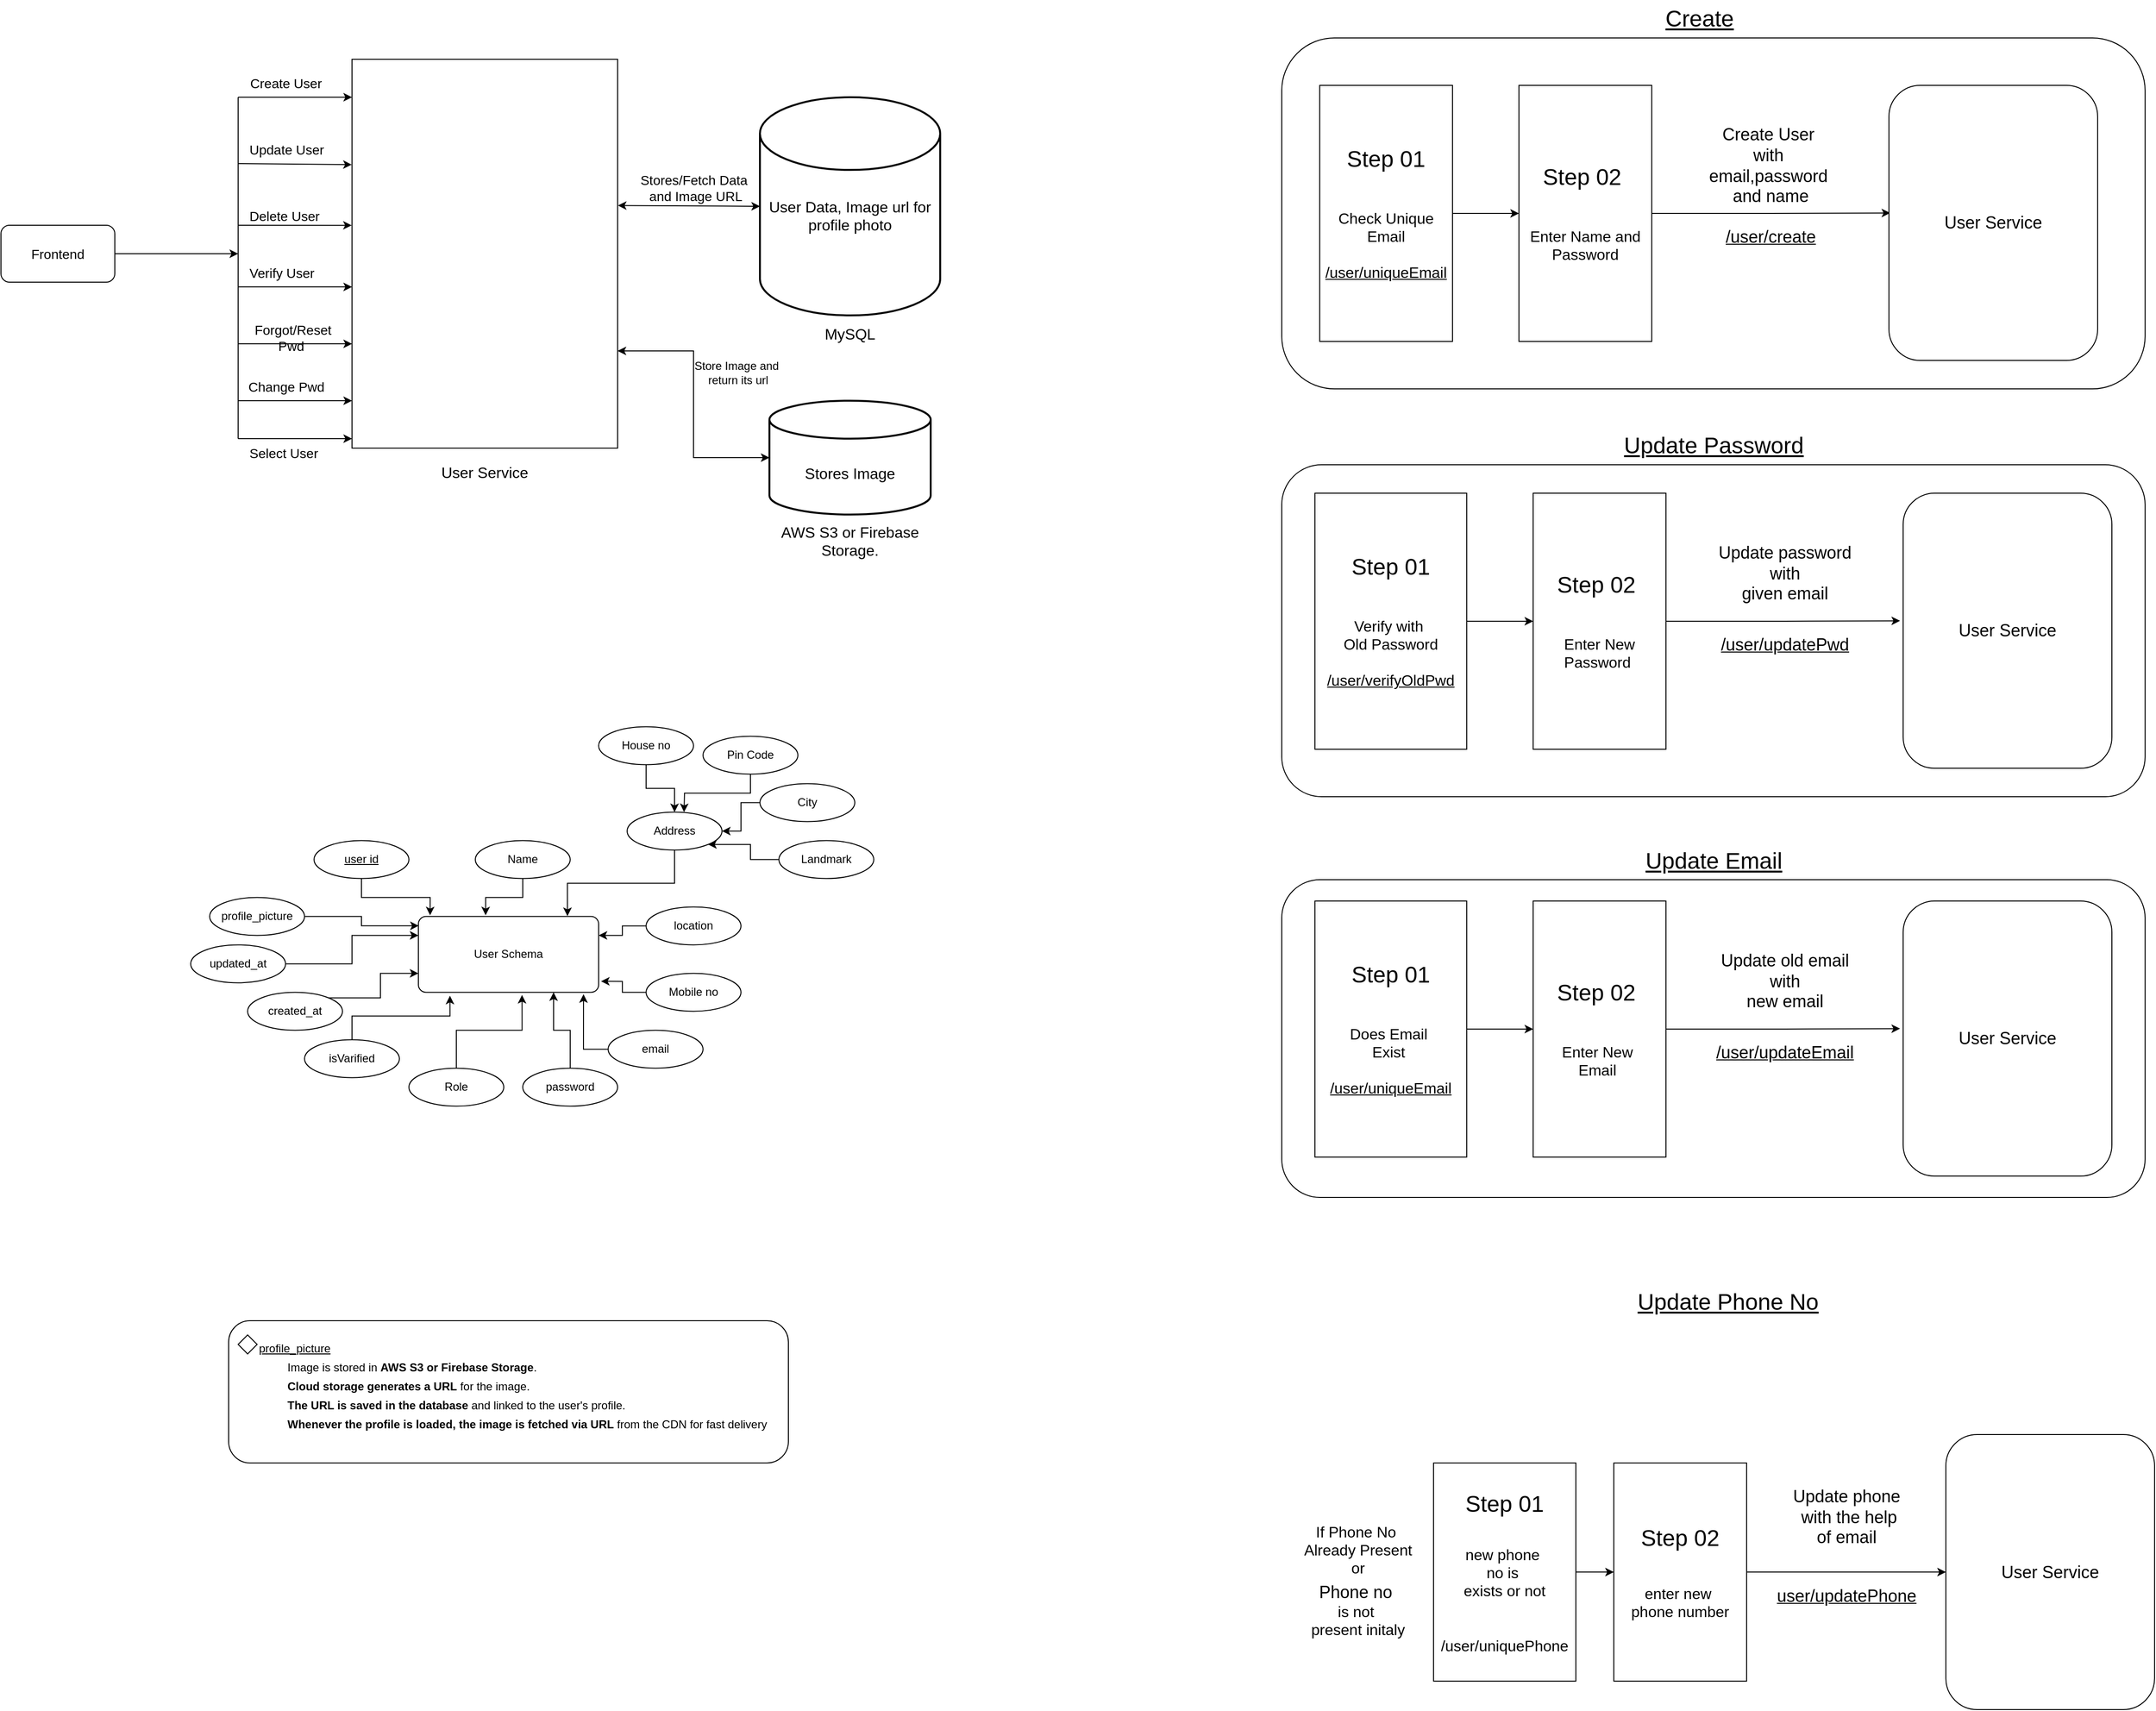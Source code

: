 <mxfile version="26.0.13">
  <diagram name="Page-1" id="o4gwaQnruwS_fug0mnDS">
    <mxGraphModel dx="2885" dy="3558" grid="1" gridSize="10" guides="1" tooltips="1" connect="1" arrows="1" fold="1" page="0" pageScale="1" pageWidth="1000" pageHeight="1169" background="#ffffff" math="0" shadow="0">
      <root>
        <mxCell id="0" />
        <mxCell id="1" parent="0" />
        <mxCell id="T8mHG3b7tJwAanFSALW9-45" value="&lt;div&gt;&lt;br&gt;&lt;/div&gt;&lt;div&gt;&lt;br&gt;&lt;/div&gt;&lt;div&gt;&lt;br&gt;&lt;/div&gt;&lt;div&gt;&lt;br&gt;&lt;/div&gt;&lt;div&gt;&lt;br&gt;&lt;/div&gt;&lt;div&gt;&lt;br&gt;&lt;/div&gt;&lt;div&gt;&lt;br&gt;&lt;/div&gt;&lt;div&gt;&lt;br&gt;&lt;/div&gt;&lt;div&gt;&lt;br&gt;&lt;/div&gt;&lt;div&gt;&lt;br&gt;&lt;/div&gt;&lt;div&gt;&lt;br&gt;&lt;/div&gt;&lt;div&gt;&lt;br&gt;&lt;/div&gt;&lt;div&gt;&lt;br&gt;&lt;/div&gt;&lt;div&gt;&lt;br&gt;&lt;/div&gt;&lt;div&gt;&lt;br&gt;&lt;/div&gt;&lt;div&gt;&lt;br&gt;&lt;/div&gt;&lt;div&gt;&lt;br&gt;&lt;/div&gt;&lt;div&gt;&lt;br&gt;&lt;/div&gt;&lt;div&gt;&lt;br&gt;&lt;/div&gt;&lt;div&gt;&lt;br&gt;&lt;/div&gt;&lt;div&gt;&lt;br&gt;&lt;/div&gt;&lt;div&gt;&lt;br&gt;&lt;/div&gt;&lt;div&gt;&lt;br&gt;&lt;/div&gt;&lt;div&gt;&lt;br&gt;&lt;/div&gt;&lt;div&gt;&lt;br&gt;&lt;/div&gt;&lt;div&gt;&lt;br&gt;&lt;/div&gt;&lt;div&gt;&lt;br&gt;&lt;/div&gt;&lt;div&gt;&lt;br&gt;&lt;/div&gt;&lt;div&gt;&lt;br&gt;&lt;/div&gt;&lt;div&gt;&lt;br&gt;&lt;/div&gt;&lt;div&gt;&lt;br&gt;&lt;/div&gt;&lt;div&gt;&lt;br&gt;&lt;/div&gt;&lt;div&gt;&lt;font size=&quot;3&quot;&gt;User Service&lt;/font&gt;&lt;/div&gt;" style="rounded=0;whiteSpace=wrap;html=1;" parent="1" vertex="1">
          <mxGeometry x="-970" y="-2467.5" width="280" height="410" as="geometry" />
        </mxCell>
        <mxCell id="T8mHG3b7tJwAanFSALW9-46" value="&lt;div&gt;&lt;font size=&quot;3&quot;&gt;&lt;br&gt;&lt;/font&gt;&lt;/div&gt;&lt;font size=&quot;3&quot;&gt;&lt;div&gt;&lt;font size=&quot;3&quot;&gt;&lt;br&gt;&lt;/font&gt;&lt;/div&gt;&lt;div&gt;&lt;font size=&quot;3&quot;&gt;&lt;br&gt;&lt;/font&gt;&lt;/div&gt;&lt;div&gt;&lt;font size=&quot;3&quot;&gt;&lt;br&gt;&lt;/font&gt;&lt;/div&gt;&lt;div&gt;&lt;font size=&quot;3&quot;&gt;&lt;br&gt;&lt;/font&gt;&lt;/div&gt;&lt;div&gt;&lt;font size=&quot;3&quot;&gt;&lt;br&gt;&lt;/font&gt;&lt;/div&gt;&lt;div&gt;&lt;br&gt;&lt;/div&gt;&lt;div&gt;User Data,&amp;nbsp;&lt;span style=&quot;background-color: transparent; color: light-dark(rgb(0, 0, 0), rgb(255, 255, 255));&quot;&gt;Image url for profile photo&lt;/span&gt;&lt;/div&gt;&lt;div&gt;&lt;font size=&quot;3&quot;&gt;&lt;br&gt;&lt;/font&gt;&lt;/div&gt;&lt;div&gt;&lt;font size=&quot;3&quot;&gt;&lt;br&gt;&lt;/font&gt;&lt;/div&gt;&lt;div&gt;&lt;font size=&quot;3&quot;&gt;&lt;br&gt;&lt;/font&gt;&lt;/div&gt;&lt;div&gt;&lt;font size=&quot;3&quot;&gt;&lt;br&gt;&lt;/font&gt;&lt;/div&gt;&lt;div&gt;&lt;font size=&quot;3&quot;&gt;&lt;br&gt;&lt;/font&gt;&lt;/div&gt;&lt;div&gt;&lt;span style=&quot;background-color: transparent; color: light-dark(rgb(0, 0, 0), rgb(255, 255, 255));&quot;&gt;MySQL&lt;/span&gt;&lt;/div&gt;&lt;/font&gt;" style="strokeWidth=2;html=1;shape=mxgraph.flowchart.database;whiteSpace=wrap;" parent="1" vertex="1">
          <mxGeometry x="-540" y="-2427.5" width="190" height="230" as="geometry" />
        </mxCell>
        <mxCell id="T8mHG3b7tJwAanFSALW9-47" value="" style="endArrow=classic;startArrow=classic;html=1;rounded=0;entryX=0;entryY=0.5;entryDx=0;entryDy=0;entryPerimeter=0;exitX=1.001;exitY=0.376;exitDx=0;exitDy=0;exitPerimeter=0;" parent="1" source="T8mHG3b7tJwAanFSALW9-45" target="T8mHG3b7tJwAanFSALW9-46" edge="1">
          <mxGeometry width="50" height="50" relative="1" as="geometry">
            <mxPoint x="-737" y="-2312.5" as="sourcePoint" />
            <mxPoint x="-570" y="-2137.5" as="targetPoint" />
          </mxGeometry>
        </mxCell>
        <mxCell id="T8mHG3b7tJwAanFSALW9-48" value="User Schema" style="rounded=1;arcSize=10;whiteSpace=wrap;html=1;align=center;" parent="1" vertex="1">
          <mxGeometry x="-900" y="-1563.75" width="190" height="80" as="geometry" />
        </mxCell>
        <mxCell id="T8mHG3b7tJwAanFSALW9-50" style="edgeStyle=orthogonalEdgeStyle;rounded=0;orthogonalLoop=1;jettySize=auto;html=1;exitX=0.5;exitY=1;exitDx=0;exitDy=0;entryX=0.065;entryY=-0.015;entryDx=0;entryDy=0;entryPerimeter=0;" parent="1" source="T8mHG3b7tJwAanFSALW9-49" target="T8mHG3b7tJwAanFSALW9-48" edge="1">
          <mxGeometry relative="1" as="geometry" />
        </mxCell>
        <mxCell id="T8mHG3b7tJwAanFSALW9-49" value="&lt;u&gt;user id&lt;/u&gt;" style="ellipse;whiteSpace=wrap;html=1;align=center;" parent="1" vertex="1">
          <mxGeometry x="-1010" y="-1643.75" width="100" height="40" as="geometry" />
        </mxCell>
        <mxCell id="T8mHG3b7tJwAanFSALW9-52" value="Name" style="ellipse;whiteSpace=wrap;html=1;align=center;" parent="1" vertex="1">
          <mxGeometry x="-840" y="-1643.75" width="100" height="40" as="geometry" />
        </mxCell>
        <mxCell id="T8mHG3b7tJwAanFSALW9-53" style="edgeStyle=orthogonalEdgeStyle;rounded=0;orthogonalLoop=1;jettySize=auto;html=1;exitX=0.5;exitY=1;exitDx=0;exitDy=0;entryX=0.373;entryY=-0.015;entryDx=0;entryDy=0;entryPerimeter=0;" parent="1" source="T8mHG3b7tJwAanFSALW9-52" target="T8mHG3b7tJwAanFSALW9-48" edge="1">
          <mxGeometry relative="1" as="geometry" />
        </mxCell>
        <mxCell id="T8mHG3b7tJwAanFSALW9-54" value="Address" style="ellipse;whiteSpace=wrap;html=1;align=center;" parent="1" vertex="1">
          <mxGeometry x="-680" y="-1673.75" width="100" height="40" as="geometry" />
        </mxCell>
        <mxCell id="T8mHG3b7tJwAanFSALW9-55" value="Mobile no" style="ellipse;whiteSpace=wrap;html=1;align=center;" parent="1" vertex="1">
          <mxGeometry x="-660" y="-1503.75" width="100" height="40" as="geometry" />
        </mxCell>
        <mxCell id="T8mHG3b7tJwAanFSALW9-62" style="edgeStyle=orthogonalEdgeStyle;rounded=0;orthogonalLoop=1;jettySize=auto;html=1;exitX=0;exitY=0.5;exitDx=0;exitDy=0;entryX=1;entryY=0.25;entryDx=0;entryDy=0;" parent="1" source="T8mHG3b7tJwAanFSALW9-56" target="T8mHG3b7tJwAanFSALW9-48" edge="1">
          <mxGeometry relative="1" as="geometry" />
        </mxCell>
        <mxCell id="T8mHG3b7tJwAanFSALW9-56" value="location" style="ellipse;whiteSpace=wrap;html=1;align=center;" parent="1" vertex="1">
          <mxGeometry x="-660" y="-1573.75" width="100" height="40" as="geometry" />
        </mxCell>
        <mxCell id="T8mHG3b7tJwAanFSALW9-64" style="edgeStyle=orthogonalEdgeStyle;rounded=0;orthogonalLoop=1;jettySize=auto;html=1;exitX=0.5;exitY=1;exitDx=0;exitDy=0;entryX=0.5;entryY=0;entryDx=0;entryDy=0;" parent="1" source="T8mHG3b7tJwAanFSALW9-57" target="T8mHG3b7tJwAanFSALW9-54" edge="1">
          <mxGeometry relative="1" as="geometry" />
        </mxCell>
        <mxCell id="T8mHG3b7tJwAanFSALW9-57" value="House no" style="ellipse;whiteSpace=wrap;html=1;align=center;" parent="1" vertex="1">
          <mxGeometry x="-710" y="-1763.75" width="100" height="40" as="geometry" />
        </mxCell>
        <mxCell id="T8mHG3b7tJwAanFSALW9-65" style="edgeStyle=orthogonalEdgeStyle;rounded=0;orthogonalLoop=1;jettySize=auto;html=1;exitX=0.5;exitY=1;exitDx=0;exitDy=0;" parent="1" source="T8mHG3b7tJwAanFSALW9-58" edge="1">
          <mxGeometry relative="1" as="geometry">
            <mxPoint x="-620" y="-1673.75" as="targetPoint" />
          </mxGeometry>
        </mxCell>
        <mxCell id="T8mHG3b7tJwAanFSALW9-58" value="Pin Code" style="ellipse;whiteSpace=wrap;html=1;align=center;" parent="1" vertex="1">
          <mxGeometry x="-600" y="-1753.75" width="100" height="40" as="geometry" />
        </mxCell>
        <mxCell id="T8mHG3b7tJwAanFSALW9-68" style="edgeStyle=orthogonalEdgeStyle;rounded=0;orthogonalLoop=1;jettySize=auto;html=1;exitX=0;exitY=0.5;exitDx=0;exitDy=0;entryX=1;entryY=0.5;entryDx=0;entryDy=0;" parent="1" source="T8mHG3b7tJwAanFSALW9-59" target="T8mHG3b7tJwAanFSALW9-54" edge="1">
          <mxGeometry relative="1" as="geometry" />
        </mxCell>
        <mxCell id="T8mHG3b7tJwAanFSALW9-59" value="City" style="ellipse;whiteSpace=wrap;html=1;align=center;" parent="1" vertex="1">
          <mxGeometry x="-540" y="-1703.75" width="100" height="40" as="geometry" />
        </mxCell>
        <mxCell id="T8mHG3b7tJwAanFSALW9-69" style="edgeStyle=orthogonalEdgeStyle;rounded=0;orthogonalLoop=1;jettySize=auto;html=1;exitX=0;exitY=0.5;exitDx=0;exitDy=0;entryX=1;entryY=1;entryDx=0;entryDy=0;" parent="1" source="T8mHG3b7tJwAanFSALW9-60" target="T8mHG3b7tJwAanFSALW9-54" edge="1">
          <mxGeometry relative="1" as="geometry" />
        </mxCell>
        <mxCell id="T8mHG3b7tJwAanFSALW9-60" value="Landm&lt;span style=&quot;background-color: transparent; color: light-dark(rgb(0, 0, 0), rgb(255, 255, 255));&quot;&gt;ark&lt;/span&gt;" style="ellipse;whiteSpace=wrap;html=1;align=center;" parent="1" vertex="1">
          <mxGeometry x="-520" y="-1643.75" width="100" height="40" as="geometry" />
        </mxCell>
        <mxCell id="T8mHG3b7tJwAanFSALW9-61" style="edgeStyle=orthogonalEdgeStyle;rounded=0;orthogonalLoop=1;jettySize=auto;html=1;exitX=0.5;exitY=1;exitDx=0;exitDy=0;entryX=0.827;entryY=-0.005;entryDx=0;entryDy=0;entryPerimeter=0;" parent="1" source="T8mHG3b7tJwAanFSALW9-54" target="T8mHG3b7tJwAanFSALW9-48" edge="1">
          <mxGeometry relative="1" as="geometry" />
        </mxCell>
        <mxCell id="T8mHG3b7tJwAanFSALW9-63" style="edgeStyle=orthogonalEdgeStyle;rounded=0;orthogonalLoop=1;jettySize=auto;html=1;exitX=0;exitY=0.5;exitDx=0;exitDy=0;entryX=1.013;entryY=0.855;entryDx=0;entryDy=0;entryPerimeter=0;" parent="1" source="T8mHG3b7tJwAanFSALW9-55" target="T8mHG3b7tJwAanFSALW9-48" edge="1">
          <mxGeometry relative="1" as="geometry" />
        </mxCell>
        <mxCell id="T8mHG3b7tJwAanFSALW9-70" value="email" style="ellipse;whiteSpace=wrap;html=1;align=center;" parent="1" vertex="1">
          <mxGeometry x="-700" y="-1443.75" width="100" height="40" as="geometry" />
        </mxCell>
        <mxCell id="T8mHG3b7tJwAanFSALW9-78" style="edgeStyle=orthogonalEdgeStyle;rounded=0;orthogonalLoop=1;jettySize=auto;html=1;exitX=0.5;exitY=0;exitDx=0;exitDy=0;entryX=0.75;entryY=1;entryDx=0;entryDy=0;" parent="1" source="T8mHG3b7tJwAanFSALW9-71" target="T8mHG3b7tJwAanFSALW9-48" edge="1">
          <mxGeometry relative="1" as="geometry" />
        </mxCell>
        <mxCell id="T8mHG3b7tJwAanFSALW9-71" value="password" style="ellipse;whiteSpace=wrap;html=1;align=center;" parent="1" vertex="1">
          <mxGeometry x="-790" y="-1403.75" width="100" height="40" as="geometry" />
        </mxCell>
        <mxCell id="T8mHG3b7tJwAanFSALW9-72" value="Role" style="ellipse;whiteSpace=wrap;html=1;align=center;" parent="1" vertex="1">
          <mxGeometry x="-910" y="-1403.75" width="100" height="40" as="geometry" />
        </mxCell>
        <mxCell id="T8mHG3b7tJwAanFSALW9-74" value="isVarified" style="ellipse;whiteSpace=wrap;html=1;align=center;" parent="1" vertex="1">
          <mxGeometry x="-1020" y="-1433.75" width="100" height="40" as="geometry" />
        </mxCell>
        <mxCell id="T8mHG3b7tJwAanFSALW9-81" style="edgeStyle=orthogonalEdgeStyle;rounded=0;orthogonalLoop=1;jettySize=auto;html=1;exitX=1;exitY=0;exitDx=0;exitDy=0;entryX=0;entryY=0.75;entryDx=0;entryDy=0;" parent="1" source="T8mHG3b7tJwAanFSALW9-75" target="T8mHG3b7tJwAanFSALW9-48" edge="1">
          <mxGeometry relative="1" as="geometry" />
        </mxCell>
        <mxCell id="T8mHG3b7tJwAanFSALW9-75" value="created_at" style="ellipse;whiteSpace=wrap;html=1;align=center;" parent="1" vertex="1">
          <mxGeometry x="-1080" y="-1483.75" width="100" height="40" as="geometry" />
        </mxCell>
        <mxCell id="T8mHG3b7tJwAanFSALW9-82" style="edgeStyle=orthogonalEdgeStyle;rounded=0;orthogonalLoop=1;jettySize=auto;html=1;exitX=1;exitY=0.5;exitDx=0;exitDy=0;entryX=0;entryY=0.25;entryDx=0;entryDy=0;" parent="1" source="T8mHG3b7tJwAanFSALW9-76" target="T8mHG3b7tJwAanFSALW9-48" edge="1">
          <mxGeometry relative="1" as="geometry" />
        </mxCell>
        <mxCell id="T8mHG3b7tJwAanFSALW9-76" value="updated_at" style="ellipse;whiteSpace=wrap;html=1;align=center;" parent="1" vertex="1">
          <mxGeometry x="-1140" y="-1533.75" width="100" height="40" as="geometry" />
        </mxCell>
        <mxCell id="T8mHG3b7tJwAanFSALW9-77" style="edgeStyle=orthogonalEdgeStyle;rounded=0;orthogonalLoop=1;jettySize=auto;html=1;exitX=0;exitY=0.5;exitDx=0;exitDy=0;entryX=0.916;entryY=1.025;entryDx=0;entryDy=0;entryPerimeter=0;" parent="1" source="T8mHG3b7tJwAanFSALW9-70" target="T8mHG3b7tJwAanFSALW9-48" edge="1">
          <mxGeometry relative="1" as="geometry" />
        </mxCell>
        <mxCell id="T8mHG3b7tJwAanFSALW9-79" style="edgeStyle=orthogonalEdgeStyle;rounded=0;orthogonalLoop=1;jettySize=auto;html=1;exitX=0.5;exitY=0;exitDx=0;exitDy=0;entryX=0.575;entryY=1.035;entryDx=0;entryDy=0;entryPerimeter=0;" parent="1" source="T8mHG3b7tJwAanFSALW9-72" target="T8mHG3b7tJwAanFSALW9-48" edge="1">
          <mxGeometry relative="1" as="geometry" />
        </mxCell>
        <mxCell id="T8mHG3b7tJwAanFSALW9-80" style="edgeStyle=orthogonalEdgeStyle;rounded=0;orthogonalLoop=1;jettySize=auto;html=1;exitX=0.5;exitY=0;exitDx=0;exitDy=0;entryX=0.175;entryY=1.045;entryDx=0;entryDy=0;entryPerimeter=0;" parent="1" source="T8mHG3b7tJwAanFSALW9-74" target="T8mHG3b7tJwAanFSALW9-48" edge="1">
          <mxGeometry relative="1" as="geometry" />
        </mxCell>
        <mxCell id="T8mHG3b7tJwAanFSALW9-87" style="edgeStyle=orthogonalEdgeStyle;rounded=0;orthogonalLoop=1;jettySize=auto;html=1;exitX=1;exitY=0.5;exitDx=0;exitDy=0;" parent="1" source="T8mHG3b7tJwAanFSALW9-84" edge="1">
          <mxGeometry relative="1" as="geometry">
            <mxPoint x="-1090" y="-2262.5" as="targetPoint" />
          </mxGeometry>
        </mxCell>
        <mxCell id="T8mHG3b7tJwAanFSALW9-84" value="&lt;font style=&quot;font-size: 14px;&quot;&gt;Frontend&lt;/font&gt;" style="rounded=1;whiteSpace=wrap;html=1;" parent="1" vertex="1">
          <mxGeometry x="-1340" y="-2292.5" width="120" height="60" as="geometry" />
        </mxCell>
        <mxCell id="T8mHG3b7tJwAanFSALW9-86" value="" style="endArrow=none;html=1;rounded=0;" parent="1" edge="1">
          <mxGeometry width="50" height="50" relative="1" as="geometry">
            <mxPoint x="-1090" y="-2067.5" as="sourcePoint" />
            <mxPoint x="-1090" y="-2427.5" as="targetPoint" />
          </mxGeometry>
        </mxCell>
        <mxCell id="T8mHG3b7tJwAanFSALW9-88" value="" style="endArrow=classic;html=1;rounded=0;" parent="1" edge="1">
          <mxGeometry width="50" height="50" relative="1" as="geometry">
            <mxPoint x="-1090" y="-2427.5" as="sourcePoint" />
            <mxPoint x="-970" y="-2427.5" as="targetPoint" />
          </mxGeometry>
        </mxCell>
        <mxCell id="T8mHG3b7tJwAanFSALW9-89" value="&lt;font style=&quot;font-size: 14px;&quot;&gt;Create User&lt;/font&gt;" style="text;html=1;align=center;verticalAlign=middle;resizable=0;points=[];autosize=1;strokeColor=none;fillColor=none;" parent="1" vertex="1">
          <mxGeometry x="-1090" y="-2457.5" width="100" height="30" as="geometry" />
        </mxCell>
        <mxCell id="T8mHG3b7tJwAanFSALW9-92" value="" style="endArrow=classic;html=1;rounded=0;entryX=-0.001;entryY=0.271;entryDx=0;entryDy=0;entryPerimeter=0;" parent="1" target="T8mHG3b7tJwAanFSALW9-45" edge="1">
          <mxGeometry width="50" height="50" relative="1" as="geometry">
            <mxPoint x="-1090" y="-2357.5" as="sourcePoint" />
            <mxPoint x="-980" y="-2357.5" as="targetPoint" />
          </mxGeometry>
        </mxCell>
        <mxCell id="T8mHG3b7tJwAanFSALW9-93" value="&lt;span style=&quot;color: rgb(0, 0, 0); font-family: Helvetica; font-size: 14px; font-style: normal; font-variant-ligatures: normal; font-variant-caps: normal; font-weight: 400; letter-spacing: normal; orphans: 2; text-align: center; text-indent: 0px; text-transform: none; widows: 2; word-spacing: 0px; -webkit-text-stroke-width: 0px; white-space: nowrap; background-color: rgb(255, 255, 255); text-decoration-thickness: initial; text-decoration-style: initial; text-decoration-color: initial; float: none; display: inline !important;&quot;&gt;Update User&lt;/span&gt;" style="text;whiteSpace=wrap;html=1;" parent="1" vertex="1">
          <mxGeometry x="-1080" y="-2387.5" width="110" height="40" as="geometry" />
        </mxCell>
        <mxCell id="T8mHG3b7tJwAanFSALW9-94" value="&lt;div style=&quot;text-align: center;&quot;&gt;&lt;span style=&quot;background-color: transparent; color: light-dark(rgb(0, 0, 0), rgb(255, 255, 255)); font-size: 14px; text-wrap-mode: nowrap;&quot;&gt;Delete User&lt;/span&gt;&lt;/div&gt;" style="text;whiteSpace=wrap;html=1;" parent="1" vertex="1">
          <mxGeometry x="-1080" y="-2317.5" width="110" height="40" as="geometry" />
        </mxCell>
        <mxCell id="T8mHG3b7tJwAanFSALW9-95" value="" style="endArrow=classic;html=1;rounded=0;entryX=-0.001;entryY=0.427;entryDx=0;entryDy=0;entryPerimeter=0;" parent="1" target="T8mHG3b7tJwAanFSALW9-45" edge="1">
          <mxGeometry width="50" height="50" relative="1" as="geometry">
            <mxPoint x="-1090" y="-2292.5" as="sourcePoint" />
            <mxPoint x="-980" y="-2292.5" as="targetPoint" />
          </mxGeometry>
        </mxCell>
        <mxCell id="T8mHG3b7tJwAanFSALW9-97" value="&lt;div style=&quot;text-align: center;&quot;&gt;&lt;span style=&quot;background-color: transparent; color: light-dark(rgb(0, 0, 0), rgb(255, 255, 255)); font-size: 14px; text-wrap-mode: nowrap;&quot;&gt;Verify User&lt;/span&gt;&lt;/div&gt;" style="text;whiteSpace=wrap;html=1;" parent="1" vertex="1">
          <mxGeometry x="-1080" y="-2257.5" width="110" height="40" as="geometry" />
        </mxCell>
        <mxCell id="T8mHG3b7tJwAanFSALW9-101" value="" style="endArrow=classic;html=1;rounded=0;" parent="1" edge="1">
          <mxGeometry width="50" height="50" relative="1" as="geometry">
            <mxPoint x="-1090" y="-2227.5" as="sourcePoint" />
            <mxPoint x="-970" y="-2227.5" as="targetPoint" />
          </mxGeometry>
        </mxCell>
        <mxCell id="T8mHG3b7tJwAanFSALW9-102" value="" style="endArrow=classic;html=1;rounded=0;" parent="1" edge="1">
          <mxGeometry width="50" height="50" relative="1" as="geometry">
            <mxPoint x="-1090" y="-2167.5" as="sourcePoint" />
            <mxPoint x="-970" y="-2167.5" as="targetPoint" />
          </mxGeometry>
        </mxCell>
        <mxCell id="T8mHG3b7tJwAanFSALW9-103" value="" style="endArrow=classic;html=1;rounded=0;" parent="1" edge="1">
          <mxGeometry width="50" height="50" relative="1" as="geometry">
            <mxPoint x="-1090" y="-2107.5" as="sourcePoint" />
            <mxPoint x="-970" y="-2107.5" as="targetPoint" />
          </mxGeometry>
        </mxCell>
        <mxCell id="T8mHG3b7tJwAanFSALW9-104" value="&lt;div style=&quot;text-align: center;&quot;&gt;&lt;span style=&quot;background-color: transparent; color: light-dark(rgb(0, 0, 0), rgb(255, 255, 255)); font-size: 14px; text-wrap-mode: nowrap;&quot;&gt;&amp;nbsp;Forgot/Reset Pwd&lt;/span&gt;&lt;/div&gt;" style="text;whiteSpace=wrap;html=1;" parent="1" vertex="1">
          <mxGeometry x="-1090" y="-2197.5" width="110" height="40" as="geometry" />
        </mxCell>
        <mxCell id="T8mHG3b7tJwAanFSALW9-106" value="&lt;div style=&quot;text-align: center;&quot;&gt;&lt;span style=&quot;background-color: transparent; color: light-dark(rgb(0, 0, 0), rgb(255, 255, 255)); font-size: 14px; text-wrap-mode: nowrap;&quot;&gt;&amp;nbsp;Change Pwd&lt;/span&gt;&lt;/div&gt;" style="text;whiteSpace=wrap;html=1;" parent="1" vertex="1">
          <mxGeometry x="-1085" y="-2137.5" width="110" height="40" as="geometry" />
        </mxCell>
        <mxCell id="T8mHG3b7tJwAanFSALW9-108" value="profile_picture" style="ellipse;whiteSpace=wrap;html=1;align=center;" parent="1" vertex="1">
          <mxGeometry x="-1120" y="-1583.75" width="100" height="40" as="geometry" />
        </mxCell>
        <mxCell id="T8mHG3b7tJwAanFSALW9-109" style="edgeStyle=orthogonalEdgeStyle;rounded=0;orthogonalLoop=1;jettySize=auto;html=1;exitX=1;exitY=0.5;exitDx=0;exitDy=0;entryX=0.002;entryY=0.123;entryDx=0;entryDy=0;entryPerimeter=0;" parent="1" source="T8mHG3b7tJwAanFSALW9-108" target="T8mHG3b7tJwAanFSALW9-48" edge="1">
          <mxGeometry relative="1" as="geometry" />
        </mxCell>
        <mxCell id="T8mHG3b7tJwAanFSALW9-110" value="&lt;span style=&quot;color: rgb(0, 0, 0); font-family: Helvetica; font-size: 12px; font-style: normal; font-variant-ligatures: normal; font-variant-caps: normal; font-weight: 400; letter-spacing: normal; orphans: 2; text-align: center; text-indent: 0px; text-transform: none; widows: 2; word-spacing: 0px; -webkit-text-stroke-width: 0px; white-space: normal; background-color: rgb(255, 255, 255); text-decoration-thickness: initial; text-decoration-style: initial; text-decoration-color: initial; float: none; display: inline !important;&quot;&gt;&lt;u&gt;profile_picture&lt;/u&gt;&lt;/span&gt;" style="text;whiteSpace=wrap;html=1;" parent="1" vertex="1">
          <mxGeometry x="-1070" y="-1122.5" width="110" height="40" as="geometry" />
        </mxCell>
        <mxCell id="T8mHG3b7tJwAanFSALW9-111" value="Image is stored in &lt;strong&gt;AWS S3 or Firebase Storage&lt;/strong&gt;." style="text;whiteSpace=wrap;html=1;" parent="1" vertex="1">
          <mxGeometry x="-1040" y="-1102.5" width="300" height="40" as="geometry" />
        </mxCell>
        <mxCell id="T8mHG3b7tJwAanFSALW9-113" value="&lt;strong style=&quot;forced-color-adjust: none; color: rgb(0, 0, 0); font-family: Helvetica; font-size: 12px; font-style: normal; font-variant-ligatures: normal; font-variant-caps: normal; letter-spacing: normal; orphans: 2; text-align: left; text-indent: 0px; text-transform: none; widows: 2; word-spacing: 0px; -webkit-text-stroke-width: 0px; white-space: normal; background-color: rgb(255, 255, 255); text-decoration-thickness: initial; text-decoration-style: initial; text-decoration-color: initial;&quot;&gt;Cloud storage generates a URL&lt;/strong&gt;&lt;span style=&quot;color: rgb(0, 0, 0); font-family: Helvetica; font-size: 12px; font-style: normal; font-variant-ligatures: normal; font-variant-caps: normal; font-weight: 400; letter-spacing: normal; orphans: 2; text-align: left; text-indent: 0px; text-transform: none; widows: 2; word-spacing: 0px; -webkit-text-stroke-width: 0px; white-space: normal; background-color: rgb(255, 255, 255); text-decoration-thickness: initial; text-decoration-style: initial; text-decoration-color: initial; display: inline !important; float: none;&quot;&gt;&lt;span&gt;&amp;nbsp;&lt;/span&gt;for the image.&lt;/span&gt;" style="text;whiteSpace=wrap;html=1;" parent="1" vertex="1">
          <mxGeometry x="-1040" y="-1082.5" width="290" height="40" as="geometry" />
        </mxCell>
        <mxCell id="T8mHG3b7tJwAanFSALW9-114" value="&lt;strong&gt;The URL is saved in the database&lt;/strong&gt; and linked to the user&#39;s profile." style="text;whiteSpace=wrap;html=1;" parent="1" vertex="1">
          <mxGeometry x="-1040" y="-1062.5" width="370" height="40" as="geometry" />
        </mxCell>
        <mxCell id="T8mHG3b7tJwAanFSALW9-122" value="&lt;strong&gt;Whenever the profile is loaded, the image is fetched via URL&lt;/strong&gt; from the CDN for fast delivery" style="text;whiteSpace=wrap;html=1;" parent="1" vertex="1">
          <mxGeometry x="-1040" y="-1042.5" width="510" height="40" as="geometry" />
        </mxCell>
        <mxCell id="T8mHG3b7tJwAanFSALW9-125" value="" style="rounded=1;whiteSpace=wrap;html=1;fillColor=none;" parent="1" vertex="1">
          <mxGeometry x="-1100" y="-1137.5" width="590" height="150" as="geometry" />
        </mxCell>
        <mxCell id="T8mHG3b7tJwAanFSALW9-126" value="" style="rhombus;whiteSpace=wrap;html=1;" parent="1" vertex="1">
          <mxGeometry x="-1090" y="-1122.5" width="20" height="20" as="geometry" />
        </mxCell>
        <mxCell id="T8mHG3b7tJwAanFSALW9-127" value="" style="endArrow=classic;html=1;rounded=0;" parent="1" edge="1">
          <mxGeometry width="50" height="50" relative="1" as="geometry">
            <mxPoint x="-1090" y="-2067.5" as="sourcePoint" />
            <mxPoint x="-970" y="-2067.5" as="targetPoint" />
          </mxGeometry>
        </mxCell>
        <mxCell id="T8mHG3b7tJwAanFSALW9-128" value="&lt;div style=&quot;text-align: center;&quot;&gt;&lt;span style=&quot;background-color: transparent; color: light-dark(rgb(0, 0, 0), rgb(255, 255, 255)); font-size: 14px; text-wrap-mode: nowrap;&quot;&gt;Select User&lt;/span&gt;&lt;/div&gt;" style="text;whiteSpace=wrap;html=1;" parent="1" vertex="1">
          <mxGeometry x="-1080" y="-2067.5" width="110" height="40" as="geometry" />
        </mxCell>
        <mxCell id="T8mHG3b7tJwAanFSALW9-136" style="edgeStyle=orthogonalEdgeStyle;rounded=0;orthogonalLoop=1;jettySize=auto;html=1;exitX=0;exitY=0.5;exitDx=0;exitDy=0;exitPerimeter=0;entryX=1;entryY=0.75;entryDx=0;entryDy=0;" parent="1" source="T8mHG3b7tJwAanFSALW9-130" target="T8mHG3b7tJwAanFSALW9-45" edge="1">
          <mxGeometry relative="1" as="geometry" />
        </mxCell>
        <mxCell id="T8mHG3b7tJwAanFSALW9-130" value="&lt;font style=&quot;font-size: 14px;&quot;&gt;&lt;span style=&quot;white-space: pre;&quot;&gt;&#x9;&lt;/span&gt;&lt;span style=&quot;white-space: pre;&quot;&gt;&#x9;&lt;/span&gt;&lt;/font&gt;&lt;div&gt;&lt;font size=&quot;3&quot;&gt;&lt;br&gt;&lt;/font&gt;&lt;/div&gt;&lt;div&gt;&lt;font size=&quot;3&quot;&gt;&lt;br&gt;&lt;/font&gt;&lt;/div&gt;&lt;div&gt;&lt;font size=&quot;3&quot;&gt;&lt;br&gt;&lt;/font&gt;&lt;/div&gt;&lt;div&gt;&lt;font size=&quot;3&quot;&gt;&lt;br&gt;&lt;/font&gt;&lt;/div&gt;&lt;div&gt;&lt;font size=&quot;3&quot;&gt;&lt;br&gt;&lt;/font&gt;&lt;/div&gt;&lt;div&gt;&lt;font size=&quot;3&quot;&gt;Stores Image&lt;/font&gt;&lt;/div&gt;&lt;div&gt;&lt;br&gt;&lt;/div&gt;&lt;div&gt;&lt;br&gt;&lt;/div&gt;&lt;div&gt;&lt;br&gt;&lt;/div&gt;&lt;div&gt;&lt;font size=&quot;3&quot;&gt;AWS S3 or Firebase Storage.&lt;/font&gt;&lt;/div&gt;" style="strokeWidth=2;html=1;shape=mxgraph.flowchart.database;whiteSpace=wrap;" parent="1" vertex="1">
          <mxGeometry x="-530" y="-2107.5" width="170" height="120" as="geometry" />
        </mxCell>
        <mxCell id="T8mHG3b7tJwAanFSALW9-133" value="&lt;font style=&quot;font-size: 14px;&quot;&gt;Stores/Fetch Data&lt;/font&gt;&lt;div&gt;&lt;font style=&quot;font-size: 14px;&quot;&gt;&amp;nbsp;and&amp;nbsp;&lt;/font&gt;&lt;span style=&quot;font-size: 14px; background-color: transparent; color: light-dark(rgb(0, 0, 0), rgb(255, 255, 255));&quot;&gt;Image URL&lt;/span&gt;&lt;/div&gt;" style="text;html=1;align=center;verticalAlign=middle;resizable=0;points=[];autosize=1;strokeColor=none;fillColor=none;" parent="1" vertex="1">
          <mxGeometry x="-680" y="-2357.5" width="140" height="50" as="geometry" />
        </mxCell>
        <mxCell id="T8mHG3b7tJwAanFSALW9-135" style="edgeStyle=orthogonalEdgeStyle;rounded=0;orthogonalLoop=1;jettySize=auto;html=1;exitX=1;exitY=0.75;exitDx=0;exitDy=0;entryX=0;entryY=0.5;entryDx=0;entryDy=0;entryPerimeter=0;" parent="1" source="T8mHG3b7tJwAanFSALW9-45" target="T8mHG3b7tJwAanFSALW9-130" edge="1">
          <mxGeometry relative="1" as="geometry" />
        </mxCell>
        <mxCell id="T8mHG3b7tJwAanFSALW9-137" value="Store Image and&lt;div&gt;&amp;nbsp;return its url&lt;/div&gt;" style="text;html=1;align=center;verticalAlign=middle;resizable=0;points=[];autosize=1;strokeColor=none;fillColor=none;" parent="1" vertex="1">
          <mxGeometry x="-620" y="-2157.5" width="110" height="40" as="geometry" />
        </mxCell>
        <mxCell id="HlEz4P3PxXGu1FOXrLjx-1" value="&lt;font style=&quot;font-size: 24px;&quot;&gt;&lt;u&gt;Create&lt;/u&gt;&lt;/font&gt;" style="text;html=1;align=center;verticalAlign=middle;resizable=0;points=[];autosize=1;strokeColor=none;fillColor=none;" parent="1" vertex="1">
          <mxGeometry x="400" y="-2530" width="100" height="40" as="geometry" />
        </mxCell>
        <mxCell id="HlEz4P3PxXGu1FOXrLjx-5" style="edgeStyle=orthogonalEdgeStyle;rounded=0;orthogonalLoop=1;jettySize=auto;html=1;entryX=0;entryY=0.5;entryDx=0;entryDy=0;" parent="1" source="HlEz4P3PxXGu1FOXrLjx-3" target="HlEz4P3PxXGu1FOXrLjx-4" edge="1">
          <mxGeometry relative="1" as="geometry" />
        </mxCell>
        <mxCell id="HlEz4P3PxXGu1FOXrLjx-3" value="&lt;div&gt;&lt;font style=&quot;font-size: 24px;&quot;&gt;Step 01&lt;/font&gt;&lt;/div&gt;&lt;font size=&quot;3&quot; style=&quot;&quot;&gt;&lt;div style=&quot;&quot;&gt;&lt;font style=&quot;&quot;&gt;&lt;br&gt;&lt;/font&gt;&lt;/div&gt;&lt;div style=&quot;&quot;&gt;&lt;font style=&quot;&quot;&gt;&lt;br&gt;&lt;/font&gt;&lt;/div&gt;Check Unique Email&lt;/font&gt;&lt;div&gt;&lt;font size=&quot;3&quot; style=&quot;&quot;&gt;&amp;nbsp;&lt;/font&gt;&lt;div&gt;&lt;font size=&quot;3&quot; style=&quot;&quot;&gt;&lt;u&gt;/user/uniqueEmail&lt;/u&gt;&lt;/font&gt;&lt;/div&gt;&lt;/div&gt;" style="rounded=0;whiteSpace=wrap;html=1;" parent="1" vertex="1">
          <mxGeometry x="50" y="-2440" width="140" height="270" as="geometry" />
        </mxCell>
        <mxCell id="HlEz4P3PxXGu1FOXrLjx-6" style="edgeStyle=orthogonalEdgeStyle;rounded=0;orthogonalLoop=1;jettySize=auto;html=1;exitX=1;exitY=0.5;exitDx=0;exitDy=0;entryX=0.006;entryY=0.464;entryDx=0;entryDy=0;entryPerimeter=0;" parent="1" source="HlEz4P3PxXGu1FOXrLjx-4" target="HlEz4P3PxXGu1FOXrLjx-7" edge="1">
          <mxGeometry relative="1" as="geometry">
            <mxPoint x="500" y="-2305" as="targetPoint" />
          </mxGeometry>
        </mxCell>
        <mxCell id="HlEz4P3PxXGu1FOXrLjx-4" value="&lt;font style=&quot;font-size: 24px;&quot;&gt;Step 02&amp;nbsp;&lt;/font&gt;&lt;div&gt;&lt;font size=&quot;3&quot;&gt;&lt;br&gt;&lt;/font&gt;&lt;/div&gt;&lt;div&gt;&lt;font size=&quot;3&quot;&gt;&lt;br&gt;&lt;/font&gt;&lt;/div&gt;&lt;div&gt;&lt;font size=&quot;3&quot;&gt;Enter Name a&lt;span style=&quot;background-color: transparent; color: light-dark(rgb(0, 0, 0), rgb(255, 255, 255));&quot;&gt;nd Password&lt;/span&gt;&lt;/font&gt;&lt;/div&gt;" style="rounded=0;whiteSpace=wrap;html=1;" parent="1" vertex="1">
          <mxGeometry x="260" y="-2440" width="140" height="270" as="geometry" />
        </mxCell>
        <mxCell id="HlEz4P3PxXGu1FOXrLjx-7" value="&lt;font style=&quot;font-size: 18px;&quot;&gt;User Service&lt;/font&gt;" style="rounded=1;whiteSpace=wrap;html=1;" parent="1" vertex="1">
          <mxGeometry x="650" y="-2440" width="220" height="290" as="geometry" />
        </mxCell>
        <mxCell id="HlEz4P3PxXGu1FOXrLjx-8" value="&lt;font style=&quot;font-size: 18px;&quot;&gt;Create User&amp;nbsp;&lt;/font&gt;&lt;div&gt;&lt;font style=&quot;font-size: 18px;&quot;&gt;with&amp;nbsp;&lt;/font&gt;&lt;/div&gt;&lt;div&gt;&lt;font style=&quot;font-size: 18px;&quot;&gt;email,&lt;/font&gt;&lt;span style=&quot;font-size: 18px; background-color: transparent; color: light-dark(rgb(0, 0, 0), rgb(255, 255, 255));&quot;&gt;password&amp;nbsp;&lt;/span&gt;&lt;div&gt;&lt;font style=&quot;font-size: 18px;&quot;&gt;and name&lt;/font&gt;&lt;/div&gt;&lt;/div&gt;" style="text;html=1;align=center;verticalAlign=middle;resizable=0;points=[];autosize=1;strokeColor=none;fillColor=none;" parent="1" vertex="1">
          <mxGeometry x="450" y="-2405" width="150" height="100" as="geometry" />
        </mxCell>
        <mxCell id="HlEz4P3PxXGu1FOXrLjx-9" value="&lt;font style=&quot;font-size: 18px;&quot;&gt;&lt;u&gt;/user/create&lt;/u&gt;&lt;/font&gt;" style="text;html=1;align=center;verticalAlign=middle;resizable=0;points=[];autosize=1;strokeColor=none;fillColor=none;" parent="1" vertex="1">
          <mxGeometry x="465" y="-2300" width="120" height="40" as="geometry" />
        </mxCell>
        <mxCell id="HlEz4P3PxXGu1FOXrLjx-10" value="" style="rounded=1;whiteSpace=wrap;html=1;fillColor=none;" parent="1" vertex="1">
          <mxGeometry x="10" y="-2490" width="910" height="370" as="geometry" />
        </mxCell>
        <mxCell id="HlEz4P3PxXGu1FOXrLjx-13" value="&lt;font style=&quot;font-size: 24px;&quot;&gt;&lt;u&gt;Update Password&lt;/u&gt;&lt;/font&gt;" style="text;html=1;align=center;verticalAlign=middle;resizable=0;points=[];autosize=1;strokeColor=none;fillColor=none;" parent="1" vertex="1">
          <mxGeometry x="360" y="-2080" width="210" height="40" as="geometry" />
        </mxCell>
        <mxCell id="HlEz4P3PxXGu1FOXrLjx-14" style="edgeStyle=orthogonalEdgeStyle;rounded=0;orthogonalLoop=1;jettySize=auto;html=1;entryX=0;entryY=0.5;entryDx=0;entryDy=0;" parent="1" source="HlEz4P3PxXGu1FOXrLjx-15" target="HlEz4P3PxXGu1FOXrLjx-17" edge="1">
          <mxGeometry relative="1" as="geometry" />
        </mxCell>
        <mxCell id="HlEz4P3PxXGu1FOXrLjx-15" value="&lt;div&gt;&lt;font style=&quot;font-size: 24px;&quot;&gt;Step 01&lt;/font&gt;&lt;/div&gt;&lt;font size=&quot;3&quot; style=&quot;&quot;&gt;&lt;div style=&quot;&quot;&gt;&lt;font style=&quot;&quot;&gt;&lt;br&gt;&lt;/font&gt;&lt;/div&gt;&lt;div style=&quot;&quot;&gt;&lt;font style=&quot;&quot;&gt;&lt;br&gt;&lt;/font&gt;&lt;/div&gt;Verify with&amp;nbsp;&lt;/font&gt;&lt;div&gt;&lt;font size=&quot;3&quot; style=&quot;&quot;&gt;Old Password&lt;/font&gt;&lt;/div&gt;&lt;div&gt;&lt;font size=&quot;3&quot; style=&quot;&quot;&gt;&lt;br&gt;&lt;/font&gt;&lt;/div&gt;&lt;div&gt;&lt;font size=&quot;3&quot; style=&quot;&quot;&gt;&lt;u&gt;/user/verifyOldPwd&lt;/u&gt;&lt;/font&gt;&lt;/div&gt;" style="rounded=0;whiteSpace=wrap;html=1;" parent="1" vertex="1">
          <mxGeometry x="45" y="-2010" width="160" height="270" as="geometry" />
        </mxCell>
        <mxCell id="HlEz4P3PxXGu1FOXrLjx-17" value="&lt;font style=&quot;font-size: 24px;&quot;&gt;Step 02&amp;nbsp;&lt;/font&gt;&lt;div&gt;&lt;font size=&quot;3&quot;&gt;&lt;br&gt;&lt;/font&gt;&lt;/div&gt;&lt;div&gt;&lt;font size=&quot;3&quot;&gt;&lt;br&gt;&lt;/font&gt;&lt;/div&gt;&lt;div&gt;&lt;font size=&quot;3&quot;&gt;Enter New Password&amp;nbsp;&lt;/font&gt;&lt;/div&gt;" style="rounded=0;whiteSpace=wrap;html=1;" parent="1" vertex="1">
          <mxGeometry x="275" y="-2010" width="140" height="270" as="geometry" />
        </mxCell>
        <mxCell id="HlEz4P3PxXGu1FOXrLjx-18" value="&lt;font style=&quot;font-size: 18px;&quot;&gt;User Service&lt;/font&gt;" style="rounded=1;whiteSpace=wrap;html=1;" parent="1" vertex="1">
          <mxGeometry x="665" y="-2010" width="220" height="290" as="geometry" />
        </mxCell>
        <mxCell id="HlEz4P3PxXGu1FOXrLjx-19" value="&lt;span style=&quot;font-size: 18px;&quot;&gt;Update password&lt;/span&gt;&lt;div&gt;&lt;span style=&quot;font-size: 18px;&quot;&gt;&amp;nbsp;with&amp;nbsp;&lt;/span&gt;&lt;/div&gt;&lt;div&gt;&lt;span style=&quot;font-size: 18px;&quot;&gt;given email&lt;/span&gt;&lt;/div&gt;" style="text;html=1;align=center;verticalAlign=middle;resizable=0;points=[];autosize=1;strokeColor=none;fillColor=none;" parent="1" vertex="1">
          <mxGeometry x="460" y="-1965" width="160" height="80" as="geometry" />
        </mxCell>
        <mxCell id="HlEz4P3PxXGu1FOXrLjx-20" value="&lt;font style=&quot;font-size: 18px;&quot;&gt;&lt;u&gt;/user/updatePwd&lt;/u&gt;&lt;/font&gt;" style="text;html=1;align=center;verticalAlign=middle;resizable=0;points=[];autosize=1;strokeColor=none;fillColor=none;" parent="1" vertex="1">
          <mxGeometry x="460" y="-1870" width="160" height="40" as="geometry" />
        </mxCell>
        <mxCell id="HlEz4P3PxXGu1FOXrLjx-21" value="" style="rounded=1;whiteSpace=wrap;html=1;fillColor=none;arcSize=12;strokeColor=default;" parent="1" vertex="1">
          <mxGeometry x="10" y="-2040" width="910" height="350" as="geometry" />
        </mxCell>
        <mxCell id="313xDFvWnkOnAzLfwPeW-2" style="edgeStyle=orthogonalEdgeStyle;rounded=0;orthogonalLoop=1;jettySize=auto;html=1;exitX=1;exitY=0.5;exitDx=0;exitDy=0;entryX=-0.015;entryY=0.464;entryDx=0;entryDy=0;entryPerimeter=0;" edge="1" parent="1" source="HlEz4P3PxXGu1FOXrLjx-17" target="HlEz4P3PxXGu1FOXrLjx-18">
          <mxGeometry relative="1" as="geometry" />
        </mxCell>
        <mxCell id="313xDFvWnkOnAzLfwPeW-3" value="&lt;font style=&quot;font-size: 24px;&quot;&gt;&lt;u&gt;Update Email&lt;/u&gt;&lt;/font&gt;" style="text;html=1;align=center;verticalAlign=middle;resizable=0;points=[];autosize=1;strokeColor=none;fillColor=none;" vertex="1" parent="1">
          <mxGeometry x="380" y="-1642.5" width="170" height="40" as="geometry" />
        </mxCell>
        <mxCell id="313xDFvWnkOnAzLfwPeW-4" style="edgeStyle=orthogonalEdgeStyle;rounded=0;orthogonalLoop=1;jettySize=auto;html=1;entryX=0;entryY=0.5;entryDx=0;entryDy=0;" edge="1" parent="1" source="313xDFvWnkOnAzLfwPeW-5" target="313xDFvWnkOnAzLfwPeW-6">
          <mxGeometry relative="1" as="geometry" />
        </mxCell>
        <mxCell id="313xDFvWnkOnAzLfwPeW-5" value="&lt;div&gt;&lt;font style=&quot;font-size: 24px;&quot;&gt;Step 01&lt;/font&gt;&lt;/div&gt;&lt;font size=&quot;3&quot; style=&quot;&quot;&gt;&lt;div style=&quot;&quot;&gt;&lt;font style=&quot;&quot;&gt;&lt;br&gt;&lt;/font&gt;&lt;/div&gt;&lt;div style=&quot;&quot;&gt;&lt;font style=&quot;&quot;&gt;&lt;br&gt;&lt;/font&gt;&lt;/div&gt;Does Email&amp;nbsp;&lt;/font&gt;&lt;div&gt;&lt;font size=&quot;3&quot; style=&quot;&quot;&gt;Exist&amp;nbsp;&lt;br&gt;&lt;/font&gt;&lt;div&gt;&lt;font size=&quot;3&quot; style=&quot;&quot;&gt;&lt;br&gt;&lt;/font&gt;&lt;/div&gt;&lt;div&gt;&lt;font size=&quot;3&quot; style=&quot;&quot;&gt;&lt;u&gt;/user/uniqueEmail&lt;/u&gt;&lt;/font&gt;&lt;/div&gt;&lt;/div&gt;" style="rounded=0;whiteSpace=wrap;html=1;" vertex="1" parent="1">
          <mxGeometry x="45" y="-1580" width="160" height="270" as="geometry" />
        </mxCell>
        <mxCell id="313xDFvWnkOnAzLfwPeW-6" value="&lt;font style=&quot;font-size: 24px;&quot;&gt;Step 02&amp;nbsp;&lt;/font&gt;&lt;div&gt;&lt;font size=&quot;3&quot;&gt;&lt;br&gt;&lt;/font&gt;&lt;/div&gt;&lt;div&gt;&lt;font size=&quot;3&quot;&gt;&lt;br&gt;&lt;/font&gt;&lt;/div&gt;&lt;div&gt;&lt;font size=&quot;3&quot;&gt;Enter New&amp;nbsp;&lt;/font&gt;&lt;/div&gt;&lt;div&gt;&lt;font size=&quot;3&quot;&gt;Email&amp;nbsp;&lt;/font&gt;&lt;/div&gt;" style="rounded=0;whiteSpace=wrap;html=1;" vertex="1" parent="1">
          <mxGeometry x="275" y="-1580" width="140" height="270" as="geometry" />
        </mxCell>
        <mxCell id="313xDFvWnkOnAzLfwPeW-7" value="&lt;font style=&quot;font-size: 18px;&quot;&gt;User Service&lt;/font&gt;" style="rounded=1;whiteSpace=wrap;html=1;" vertex="1" parent="1">
          <mxGeometry x="665" y="-1580" width="220" height="290" as="geometry" />
        </mxCell>
        <mxCell id="313xDFvWnkOnAzLfwPeW-8" value="&lt;span style=&quot;font-size: 18px;&quot;&gt;Update old email&lt;/span&gt;&lt;div&gt;&lt;span style=&quot;font-size: 18px;&quot;&gt;&amp;nbsp;with&amp;nbsp;&lt;/span&gt;&lt;/div&gt;&lt;div&gt;&lt;span style=&quot;font-size: 18px;&quot;&gt;new email&lt;/span&gt;&lt;/div&gt;" style="text;html=1;align=center;verticalAlign=middle;resizable=0;points=[];autosize=1;strokeColor=none;fillColor=none;" vertex="1" parent="1">
          <mxGeometry x="460" y="-1535" width="160" height="80" as="geometry" />
        </mxCell>
        <mxCell id="313xDFvWnkOnAzLfwPeW-9" value="&lt;font style=&quot;font-size: 18px;&quot;&gt;&lt;u&gt;/user/updateEmail&lt;/u&gt;&lt;/font&gt;" style="text;html=1;align=center;verticalAlign=middle;resizable=0;points=[];autosize=1;strokeColor=none;fillColor=none;" vertex="1" parent="1">
          <mxGeometry x="455" y="-1440" width="170" height="40" as="geometry" />
        </mxCell>
        <mxCell id="313xDFvWnkOnAzLfwPeW-10" value="" style="rounded=1;whiteSpace=wrap;html=1;fillColor=none;arcSize=12;strokeColor=default;" vertex="1" parent="1">
          <mxGeometry x="10" y="-1602.5" width="910" height="335" as="geometry" />
        </mxCell>
        <mxCell id="313xDFvWnkOnAzLfwPeW-11" style="edgeStyle=orthogonalEdgeStyle;rounded=0;orthogonalLoop=1;jettySize=auto;html=1;exitX=1;exitY=0.5;exitDx=0;exitDy=0;entryX=-0.015;entryY=0.464;entryDx=0;entryDy=0;entryPerimeter=0;" edge="1" parent="1" source="313xDFvWnkOnAzLfwPeW-6" target="313xDFvWnkOnAzLfwPeW-7">
          <mxGeometry relative="1" as="geometry" />
        </mxCell>
        <mxCell id="313xDFvWnkOnAzLfwPeW-12" style="edgeStyle=orthogonalEdgeStyle;rounded=0;orthogonalLoop=1;jettySize=auto;html=1;exitX=0.5;exitY=1;exitDx=0;exitDy=0;" edge="1" parent="1" source="HlEz4P3PxXGu1FOXrLjx-21" target="HlEz4P3PxXGu1FOXrLjx-21">
          <mxGeometry relative="1" as="geometry" />
        </mxCell>
        <mxCell id="313xDFvWnkOnAzLfwPeW-13" value="&lt;font style=&quot;font-size: 24px;&quot;&gt;&lt;u&gt;Update Phone No&lt;/u&gt;&lt;/font&gt;" style="text;html=1;align=center;verticalAlign=middle;resizable=0;points=[];autosize=1;strokeColor=none;fillColor=none;" vertex="1" parent="1">
          <mxGeometry x="375" y="-1177.5" width="210" height="40" as="geometry" />
        </mxCell>
        <mxCell id="313xDFvWnkOnAzLfwPeW-39" style="edgeStyle=orthogonalEdgeStyle;rounded=0;orthogonalLoop=1;jettySize=auto;html=1;exitX=1;exitY=0.5;exitDx=0;exitDy=0;entryX=0;entryY=0.5;entryDx=0;entryDy=0;" edge="1" parent="1" source="313xDFvWnkOnAzLfwPeW-16" target="313xDFvWnkOnAzLfwPeW-30">
          <mxGeometry relative="1" as="geometry" />
        </mxCell>
        <mxCell id="313xDFvWnkOnAzLfwPeW-16" value="&lt;font style=&quot;font-size: 24px;&quot;&gt;Step 01&lt;/font&gt;&lt;div&gt;&lt;br&gt;&lt;/div&gt;&lt;div&gt;&lt;br&gt;&lt;/div&gt;&lt;div&gt;&lt;font size=&quot;3&quot;&gt;new phone&amp;nbsp;&lt;/font&gt;&lt;/div&gt;&lt;div&gt;&lt;font size=&quot;3&quot;&gt;no is&amp;nbsp;&lt;/font&gt;&lt;/div&gt;&lt;div&gt;&lt;font size=&quot;3&quot;&gt;exists or not&lt;/font&gt;&lt;/div&gt;&lt;div&gt;&lt;font size=&quot;3&quot;&gt;&lt;br&gt;&lt;/font&gt;&lt;/div&gt;&lt;div&gt;&lt;font size=&quot;3&quot;&gt;&lt;br&gt;&lt;/font&gt;&lt;/div&gt;&lt;div&gt;&lt;font size=&quot;3&quot;&gt;/user/uniquePhone&lt;/font&gt;&lt;/div&gt;" style="rounded=0;whiteSpace=wrap;html=1;" vertex="1" parent="1">
          <mxGeometry x="170" y="-987.5" width="150" height="230" as="geometry" />
        </mxCell>
        <mxCell id="313xDFvWnkOnAzLfwPeW-17" value="&lt;font style=&quot;font-size: 18px;&quot;&gt;User Service&lt;/font&gt;" style="rounded=1;whiteSpace=wrap;html=1;" vertex="1" parent="1">
          <mxGeometry x="710" y="-1017.5" width="220" height="290" as="geometry" />
        </mxCell>
        <mxCell id="313xDFvWnkOnAzLfwPeW-24" value="&lt;div style=&quot;text-wrap-mode: wrap;&quot;&gt;&lt;font size=&quot;3&quot;&gt;&lt;br&gt;&lt;/font&gt;&lt;/div&gt;&lt;div style=&quot;text-wrap-mode: wrap;&quot;&gt;&lt;font size=&quot;3&quot;&gt;&lt;br&gt;&lt;/font&gt;&lt;/div&gt;&lt;div style=&quot;text-wrap-mode: wrap;&quot;&gt;&lt;font size=&quot;3&quot;&gt;If Phone No&amp;nbsp;&lt;/font&gt;&lt;/div&gt;&lt;div style=&quot;text-wrap-mode: wrap;&quot;&gt;&lt;font size=&quot;3&quot;&gt;Already&amp;nbsp;&lt;/font&gt;&lt;span style=&quot;font-size: medium; background-color: transparent; color: light-dark(rgb(0, 0, 0), rgb(255, 255, 255));&quot;&gt;Present&lt;/span&gt;&lt;/div&gt;&lt;div style=&quot;text-wrap-mode: wrap;&quot;&gt;&lt;span style=&quot;font-size: medium; background-color: transparent; color: light-dark(rgb(0, 0, 0), rgb(255, 255, 255));&quot;&gt;or&lt;/span&gt;&lt;/div&gt;" style="text;html=1;align=center;verticalAlign=middle;resizable=0;points=[];autosize=1;strokeColor=none;fillColor=none;" vertex="1" parent="1">
          <mxGeometry x="20" y="-970" width="140" height="110" as="geometry" />
        </mxCell>
        <mxCell id="313xDFvWnkOnAzLfwPeW-29" value="&lt;font style=&quot;font-size: 18px;&quot;&gt;Phone no&amp;nbsp;&lt;/font&gt;&lt;div&gt;&lt;font size=&quot;3&quot;&gt;is not&amp;nbsp;&lt;/font&gt;&lt;/div&gt;&lt;div&gt;&lt;font size=&quot;3&quot;&gt;present initaly&lt;/font&gt;&lt;/div&gt;" style="text;html=1;align=center;verticalAlign=middle;resizable=0;points=[];autosize=1;strokeColor=none;fillColor=none;" vertex="1" parent="1">
          <mxGeometry x="30" y="-867.5" width="120" height="70" as="geometry" />
        </mxCell>
        <mxCell id="313xDFvWnkOnAzLfwPeW-37" style="edgeStyle=orthogonalEdgeStyle;rounded=0;orthogonalLoop=1;jettySize=auto;html=1;exitX=1;exitY=0.5;exitDx=0;exitDy=0;entryX=0;entryY=0.5;entryDx=0;entryDy=0;" edge="1" parent="1" source="313xDFvWnkOnAzLfwPeW-30" target="313xDFvWnkOnAzLfwPeW-17">
          <mxGeometry relative="1" as="geometry" />
        </mxCell>
        <mxCell id="313xDFvWnkOnAzLfwPeW-30" value="&lt;font style=&quot;font-size: 24px;&quot;&gt;Step 02&lt;/font&gt;&lt;div&gt;&lt;br&gt;&lt;/div&gt;&lt;div&gt;&lt;span style=&quot;font-size: medium; background-color: transparent; color: light-dark(rgb(0, 0, 0), rgb(255, 255, 255));&quot;&gt;&lt;br&gt;&lt;/span&gt;&lt;/div&gt;&lt;div&gt;&lt;font size=&quot;3&quot;&gt;enter new&amp;nbsp;&lt;/font&gt;&lt;/div&gt;&lt;div&gt;&lt;font size=&quot;3&quot;&gt;phone number&lt;/font&gt;&lt;/div&gt;" style="rounded=0;whiteSpace=wrap;html=1;" vertex="1" parent="1">
          <mxGeometry x="360" y="-987.5" width="140" height="230" as="geometry" />
        </mxCell>
        <mxCell id="313xDFvWnkOnAzLfwPeW-40" value="&lt;span style=&quot;font-size: 18px;&quot;&gt;Update phone&lt;/span&gt;&lt;div&gt;&lt;span style=&quot;font-size: 18px;&quot;&gt;&amp;nbsp;with the help&lt;/span&gt;&lt;/div&gt;&lt;div&gt;&lt;span style=&quot;font-size: 18px;&quot;&gt;of email&lt;/span&gt;&lt;/div&gt;" style="text;html=1;align=center;verticalAlign=middle;resizable=0;points=[];autosize=1;strokeColor=none;fillColor=none;" vertex="1" parent="1">
          <mxGeometry x="535" y="-970" width="140" height="80" as="geometry" />
        </mxCell>
        <mxCell id="313xDFvWnkOnAzLfwPeW-42" value="&lt;span style=&quot;font-size: 18px;&quot;&gt;&lt;u&gt;user/updatePhone&lt;/u&gt;&lt;/span&gt;" style="text;html=1;align=center;verticalAlign=middle;resizable=0;points=[];autosize=1;strokeColor=none;fillColor=none;" vertex="1" parent="1">
          <mxGeometry x="520" y="-867.5" width="170" height="40" as="geometry" />
        </mxCell>
      </root>
    </mxGraphModel>
  </diagram>
</mxfile>

